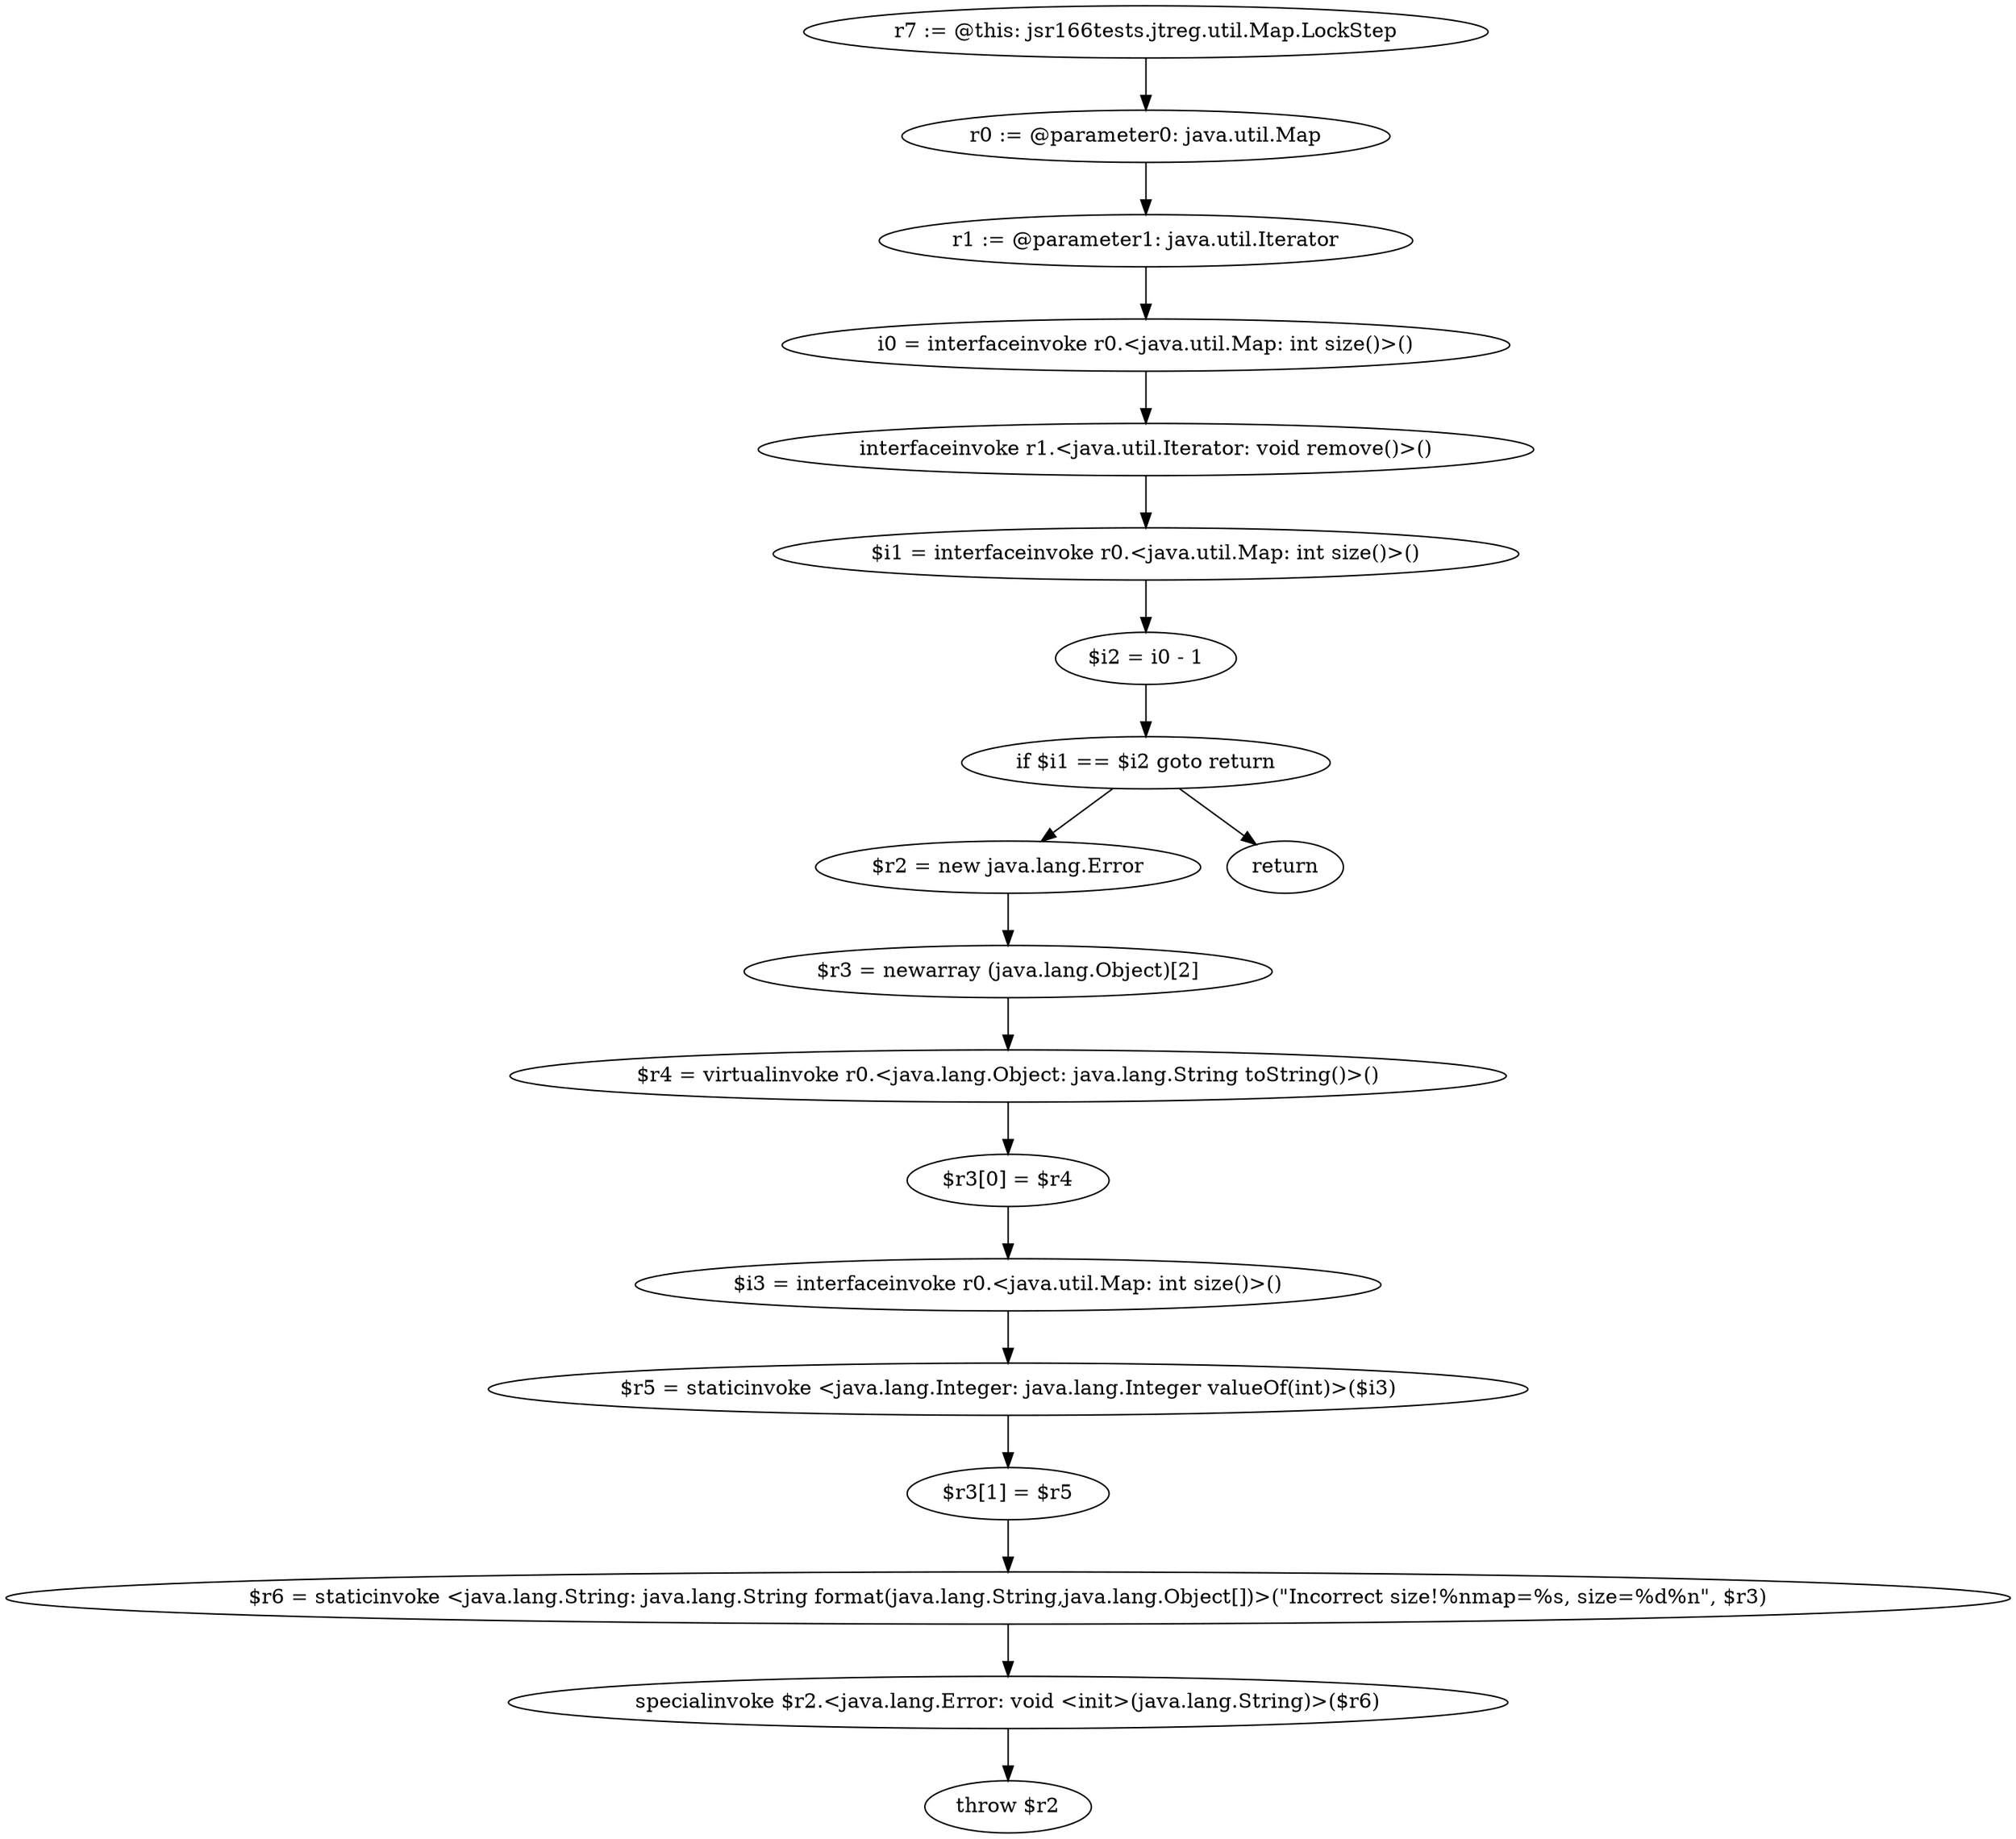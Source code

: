 digraph "unitGraph" {
    "r7 := @this: jsr166tests.jtreg.util.Map.LockStep"
    "r0 := @parameter0: java.util.Map"
    "r1 := @parameter1: java.util.Iterator"
    "i0 = interfaceinvoke r0.<java.util.Map: int size()>()"
    "interfaceinvoke r1.<java.util.Iterator: void remove()>()"
    "$i1 = interfaceinvoke r0.<java.util.Map: int size()>()"
    "$i2 = i0 - 1"
    "if $i1 == $i2 goto return"
    "$r2 = new java.lang.Error"
    "$r3 = newarray (java.lang.Object)[2]"
    "$r4 = virtualinvoke r0.<java.lang.Object: java.lang.String toString()>()"
    "$r3[0] = $r4"
    "$i3 = interfaceinvoke r0.<java.util.Map: int size()>()"
    "$r5 = staticinvoke <java.lang.Integer: java.lang.Integer valueOf(int)>($i3)"
    "$r3[1] = $r5"
    "$r6 = staticinvoke <java.lang.String: java.lang.String format(java.lang.String,java.lang.Object[])>(\"Incorrect size!%nmap=%s, size=%d%n\", $r3)"
    "specialinvoke $r2.<java.lang.Error: void <init>(java.lang.String)>($r6)"
    "throw $r2"
    "return"
    "r7 := @this: jsr166tests.jtreg.util.Map.LockStep"->"r0 := @parameter0: java.util.Map";
    "r0 := @parameter0: java.util.Map"->"r1 := @parameter1: java.util.Iterator";
    "r1 := @parameter1: java.util.Iterator"->"i0 = interfaceinvoke r0.<java.util.Map: int size()>()";
    "i0 = interfaceinvoke r0.<java.util.Map: int size()>()"->"interfaceinvoke r1.<java.util.Iterator: void remove()>()";
    "interfaceinvoke r1.<java.util.Iterator: void remove()>()"->"$i1 = interfaceinvoke r0.<java.util.Map: int size()>()";
    "$i1 = interfaceinvoke r0.<java.util.Map: int size()>()"->"$i2 = i0 - 1";
    "$i2 = i0 - 1"->"if $i1 == $i2 goto return";
    "if $i1 == $i2 goto return"->"$r2 = new java.lang.Error";
    "if $i1 == $i2 goto return"->"return";
    "$r2 = new java.lang.Error"->"$r3 = newarray (java.lang.Object)[2]";
    "$r3 = newarray (java.lang.Object)[2]"->"$r4 = virtualinvoke r0.<java.lang.Object: java.lang.String toString()>()";
    "$r4 = virtualinvoke r0.<java.lang.Object: java.lang.String toString()>()"->"$r3[0] = $r4";
    "$r3[0] = $r4"->"$i3 = interfaceinvoke r0.<java.util.Map: int size()>()";
    "$i3 = interfaceinvoke r0.<java.util.Map: int size()>()"->"$r5 = staticinvoke <java.lang.Integer: java.lang.Integer valueOf(int)>($i3)";
    "$r5 = staticinvoke <java.lang.Integer: java.lang.Integer valueOf(int)>($i3)"->"$r3[1] = $r5";
    "$r3[1] = $r5"->"$r6 = staticinvoke <java.lang.String: java.lang.String format(java.lang.String,java.lang.Object[])>(\"Incorrect size!%nmap=%s, size=%d%n\", $r3)";
    "$r6 = staticinvoke <java.lang.String: java.lang.String format(java.lang.String,java.lang.Object[])>(\"Incorrect size!%nmap=%s, size=%d%n\", $r3)"->"specialinvoke $r2.<java.lang.Error: void <init>(java.lang.String)>($r6)";
    "specialinvoke $r2.<java.lang.Error: void <init>(java.lang.String)>($r6)"->"throw $r2";
}
